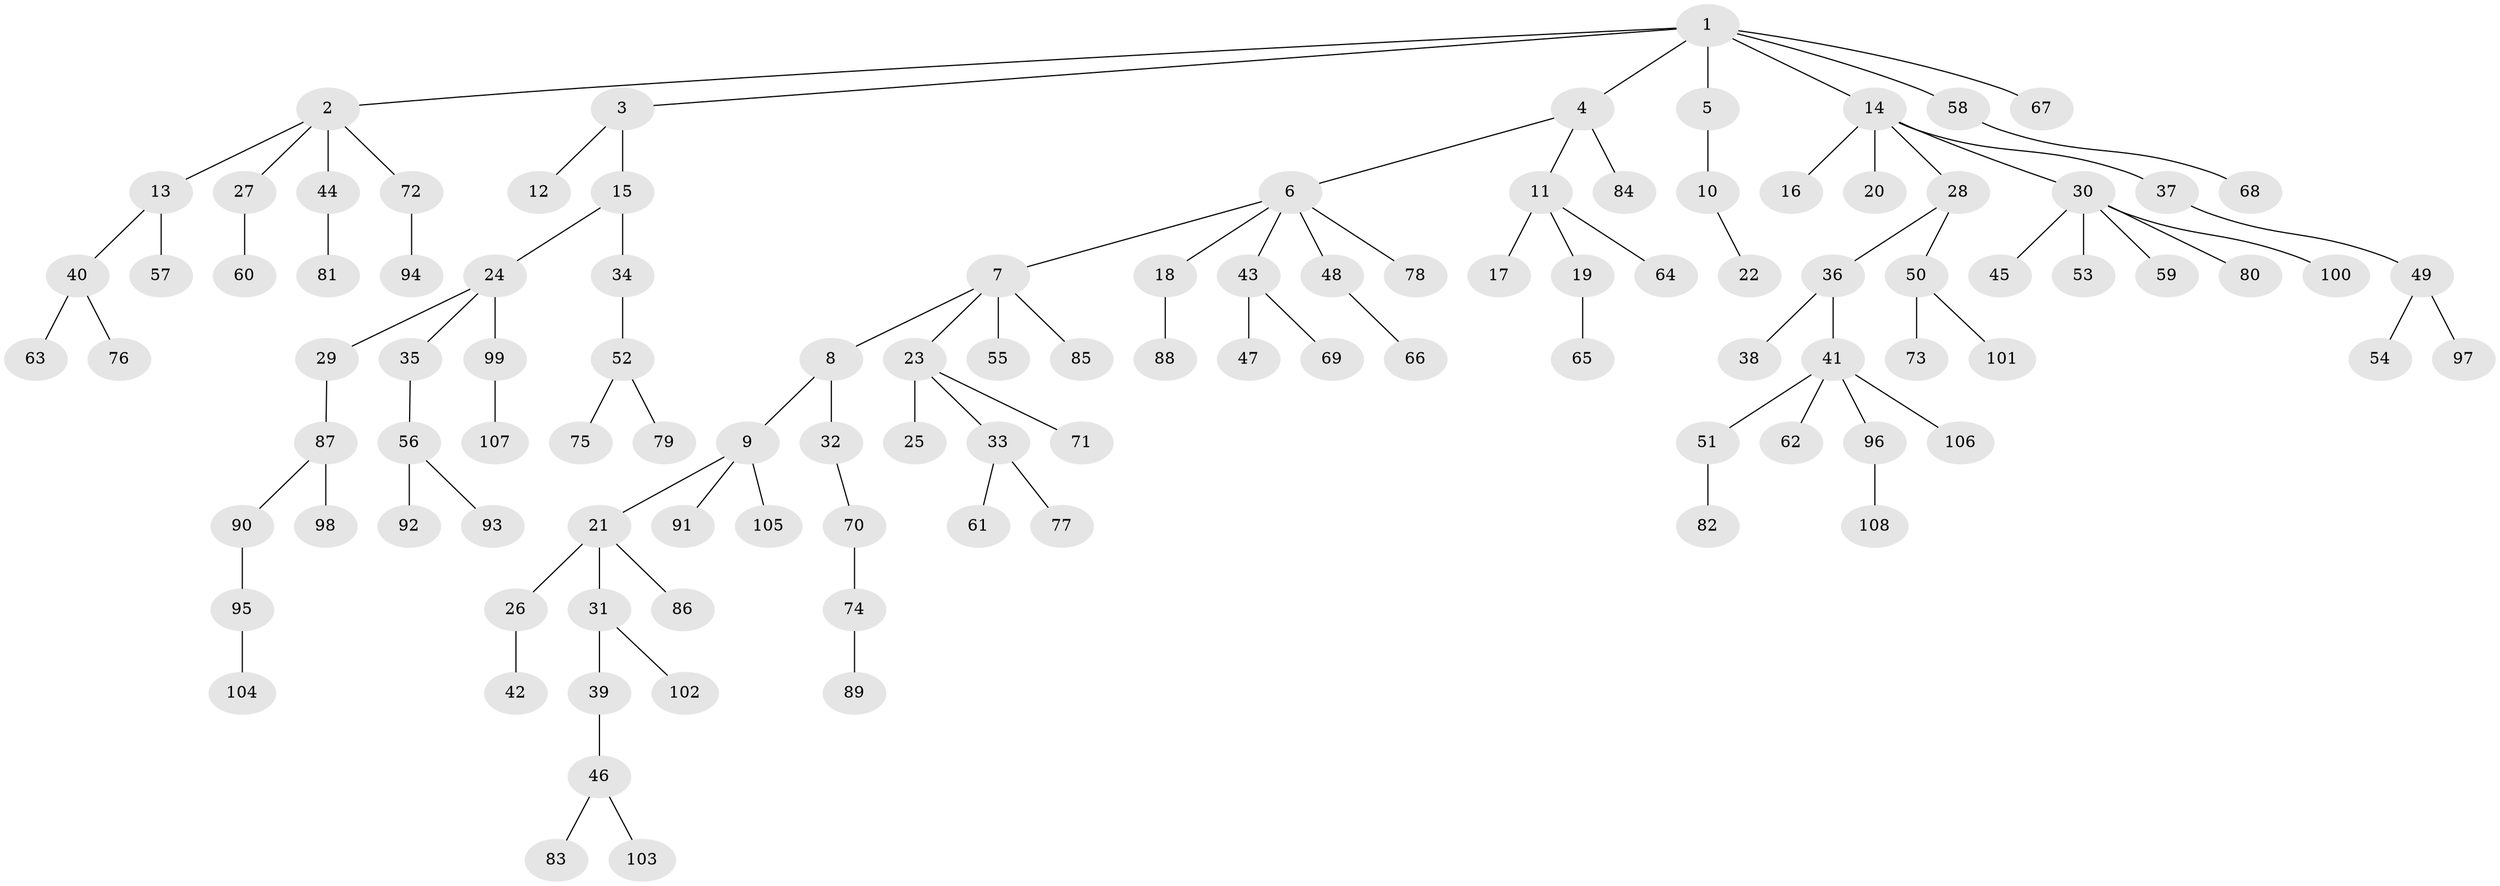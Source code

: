 // coarse degree distribution, {7: 0.0136986301369863, 6: 0.0273972602739726, 4: 0.0547945205479452, 8: 0.0136986301369863, 5: 0.0136986301369863, 1: 0.6301369863013698, 3: 0.0821917808219178, 10: 0.0136986301369863, 2: 0.1506849315068493}
// Generated by graph-tools (version 1.1) at 2025/42/03/06/25 10:42:03]
// undirected, 108 vertices, 107 edges
graph export_dot {
graph [start="1"]
  node [color=gray90,style=filled];
  1;
  2;
  3;
  4;
  5;
  6;
  7;
  8;
  9;
  10;
  11;
  12;
  13;
  14;
  15;
  16;
  17;
  18;
  19;
  20;
  21;
  22;
  23;
  24;
  25;
  26;
  27;
  28;
  29;
  30;
  31;
  32;
  33;
  34;
  35;
  36;
  37;
  38;
  39;
  40;
  41;
  42;
  43;
  44;
  45;
  46;
  47;
  48;
  49;
  50;
  51;
  52;
  53;
  54;
  55;
  56;
  57;
  58;
  59;
  60;
  61;
  62;
  63;
  64;
  65;
  66;
  67;
  68;
  69;
  70;
  71;
  72;
  73;
  74;
  75;
  76;
  77;
  78;
  79;
  80;
  81;
  82;
  83;
  84;
  85;
  86;
  87;
  88;
  89;
  90;
  91;
  92;
  93;
  94;
  95;
  96;
  97;
  98;
  99;
  100;
  101;
  102;
  103;
  104;
  105;
  106;
  107;
  108;
  1 -- 2;
  1 -- 3;
  1 -- 4;
  1 -- 5;
  1 -- 14;
  1 -- 58;
  1 -- 67;
  2 -- 13;
  2 -- 27;
  2 -- 44;
  2 -- 72;
  3 -- 12;
  3 -- 15;
  4 -- 6;
  4 -- 11;
  4 -- 84;
  5 -- 10;
  6 -- 7;
  6 -- 18;
  6 -- 43;
  6 -- 48;
  6 -- 78;
  7 -- 8;
  7 -- 23;
  7 -- 55;
  7 -- 85;
  8 -- 9;
  8 -- 32;
  9 -- 21;
  9 -- 91;
  9 -- 105;
  10 -- 22;
  11 -- 17;
  11 -- 19;
  11 -- 64;
  13 -- 40;
  13 -- 57;
  14 -- 16;
  14 -- 20;
  14 -- 28;
  14 -- 30;
  14 -- 37;
  15 -- 24;
  15 -- 34;
  18 -- 88;
  19 -- 65;
  21 -- 26;
  21 -- 31;
  21 -- 86;
  23 -- 25;
  23 -- 33;
  23 -- 71;
  24 -- 29;
  24 -- 35;
  24 -- 99;
  26 -- 42;
  27 -- 60;
  28 -- 36;
  28 -- 50;
  29 -- 87;
  30 -- 45;
  30 -- 53;
  30 -- 59;
  30 -- 80;
  30 -- 100;
  31 -- 39;
  31 -- 102;
  32 -- 70;
  33 -- 61;
  33 -- 77;
  34 -- 52;
  35 -- 56;
  36 -- 38;
  36 -- 41;
  37 -- 49;
  39 -- 46;
  40 -- 63;
  40 -- 76;
  41 -- 51;
  41 -- 62;
  41 -- 96;
  41 -- 106;
  43 -- 47;
  43 -- 69;
  44 -- 81;
  46 -- 83;
  46 -- 103;
  48 -- 66;
  49 -- 54;
  49 -- 97;
  50 -- 73;
  50 -- 101;
  51 -- 82;
  52 -- 75;
  52 -- 79;
  56 -- 92;
  56 -- 93;
  58 -- 68;
  70 -- 74;
  72 -- 94;
  74 -- 89;
  87 -- 90;
  87 -- 98;
  90 -- 95;
  95 -- 104;
  96 -- 108;
  99 -- 107;
}
